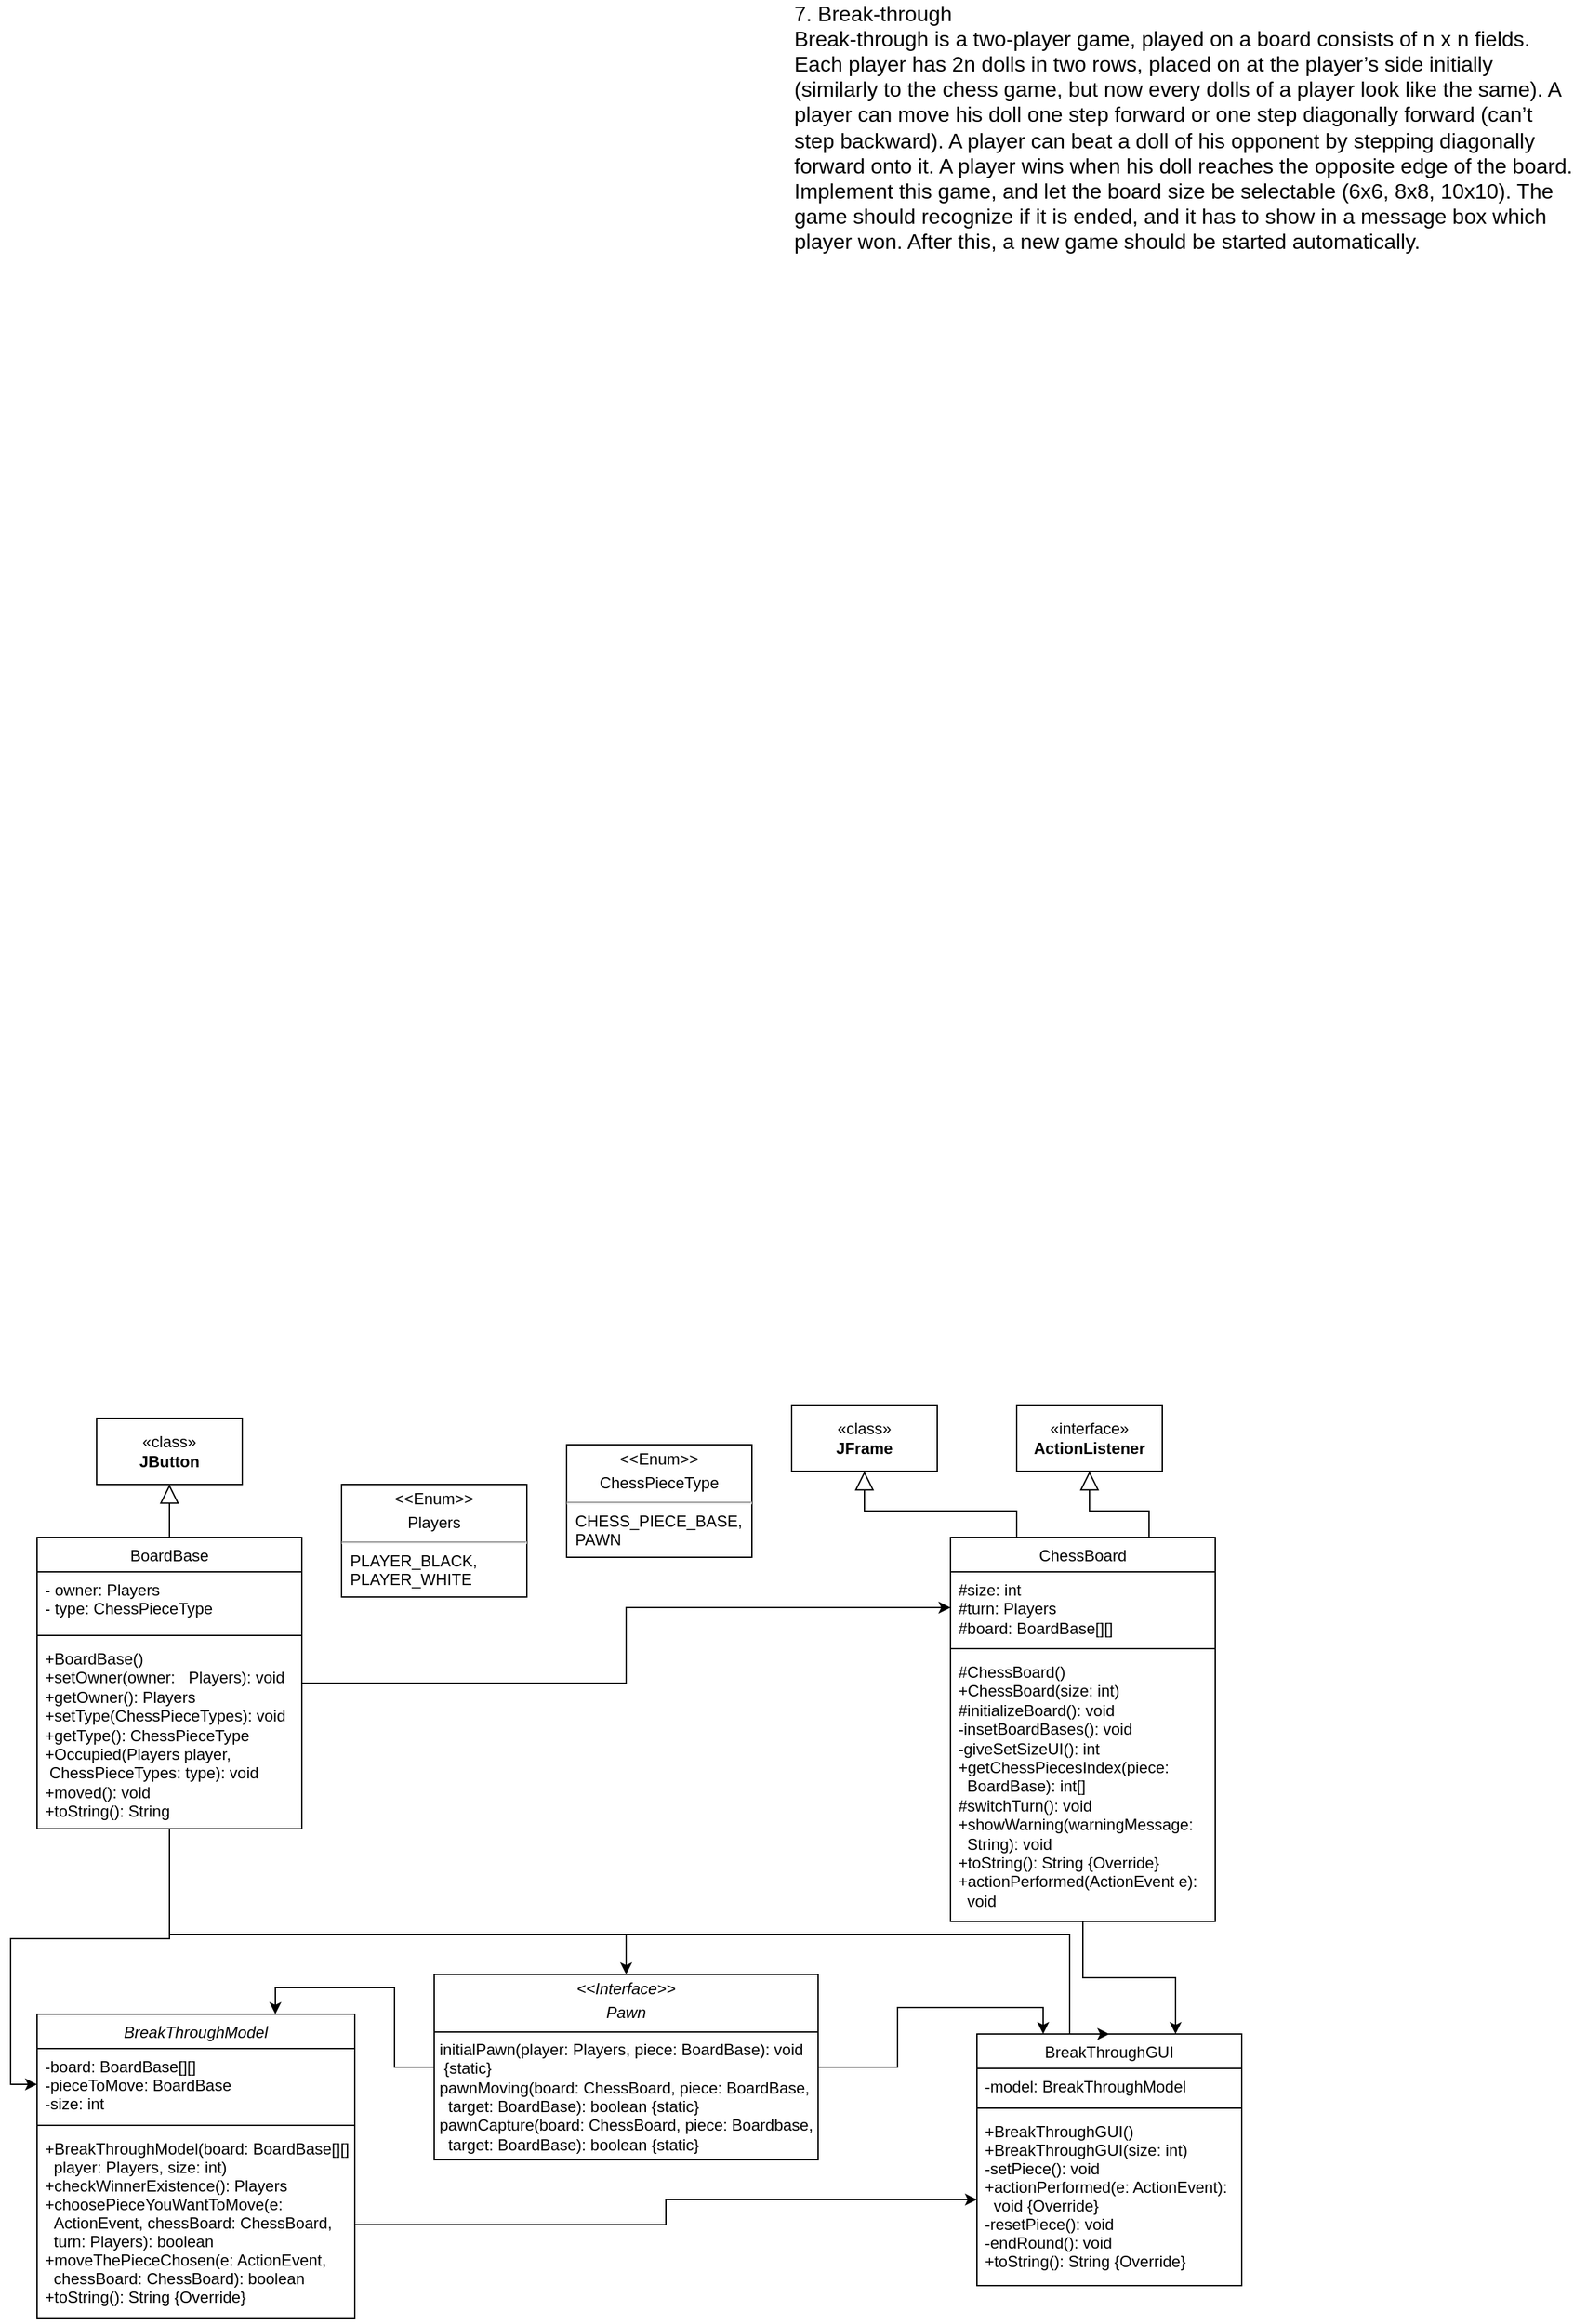<mxfile version="24.8.4">
  <diagram id="C5RBs43oDa-KdzZeNtuy" name="Page-1">
    <mxGraphModel dx="1837" dy="1873" grid="1" gridSize="10" guides="1" tooltips="1" connect="1" arrows="1" fold="1" page="1" pageScale="1" pageWidth="827" pageHeight="1169" math="0" shadow="0">
      <root>
        <mxCell id="WIyWlLk6GJQsqaUBKTNV-0" />
        <mxCell id="WIyWlLk6GJQsqaUBKTNV-1" parent="WIyWlLk6GJQsqaUBKTNV-0" />
        <mxCell id="zkfFHV4jXpPFQw0GAbJ--0" value="BreakThroughModel" style="swimlane;fontStyle=2;align=center;verticalAlign=top;childLayout=stackLayout;horizontal=1;startSize=26;horizontalStack=0;resizeParent=1;resizeLast=0;collapsible=1;marginBottom=0;rounded=0;shadow=0;strokeWidth=1;" parent="WIyWlLk6GJQsqaUBKTNV-1" vertex="1">
          <mxGeometry x="-420" y="640" width="240" height="230" as="geometry">
            <mxRectangle x="230" y="140" width="160" height="26" as="alternateBounds" />
          </mxGeometry>
        </mxCell>
        <mxCell id="zkfFHV4jXpPFQw0GAbJ--2" value="-board: BoardBase[][]&#xa;-pieceToMove: BoardBase&#xa;-size: int" style="text;align=left;verticalAlign=top;spacingLeft=4;spacingRight=4;overflow=hidden;rotatable=0;points=[[0,0.5],[1,0.5]];portConstraint=eastwest;rounded=0;shadow=0;html=0;" parent="zkfFHV4jXpPFQw0GAbJ--0" vertex="1">
          <mxGeometry y="26" width="240" height="54" as="geometry" />
        </mxCell>
        <mxCell id="zkfFHV4jXpPFQw0GAbJ--4" value="" style="line;html=1;strokeWidth=1;align=left;verticalAlign=middle;spacingTop=-1;spacingLeft=3;spacingRight=3;rotatable=0;labelPosition=right;points=[];portConstraint=eastwest;" parent="zkfFHV4jXpPFQw0GAbJ--0" vertex="1">
          <mxGeometry y="80" width="240" height="8" as="geometry" />
        </mxCell>
        <mxCell id="zkfFHV4jXpPFQw0GAbJ--5" value="+BreakThroughModel(board: BoardBase[][],&#xa;  player: Players, size: int)&#xa;+checkWinnerExistence(): Players&#xa;+choosePieceYouWantToMove(e: &#xa;  ActionEvent, chessBoard: ChessBoard, &#xa;  turn: Players): boolean&#xa;+moveThePieceChosen(e: ActionEvent, &#xa;  chessBoard: ChessBoard): boolean&#xa;+toString(): String {Override}" style="text;align=left;verticalAlign=top;spacingLeft=4;spacingRight=4;overflow=hidden;rotatable=0;points=[[0,0.5],[1,0.5]];portConstraint=eastwest;" parent="zkfFHV4jXpPFQw0GAbJ--0" vertex="1">
          <mxGeometry y="88" width="240" height="142" as="geometry" />
        </mxCell>
        <mxCell id="zkfFHV4jXpPFQw0GAbJ--6" value="BreakThroughGUI&#xa;" style="swimlane;fontStyle=0;align=center;verticalAlign=top;childLayout=stackLayout;horizontal=1;startSize=26;horizontalStack=0;resizeParent=1;resizeLast=0;collapsible=1;marginBottom=0;rounded=0;shadow=0;strokeWidth=1;" parent="WIyWlLk6GJQsqaUBKTNV-1" vertex="1">
          <mxGeometry x="290" y="655" width="200" height="190" as="geometry">
            <mxRectangle x="130" y="380" width="160" height="26" as="alternateBounds" />
          </mxGeometry>
        </mxCell>
        <mxCell id="zkfFHV4jXpPFQw0GAbJ--7" value="-model: BreakThroughModel" style="text;align=left;verticalAlign=top;spacingLeft=4;spacingRight=4;overflow=hidden;rotatable=0;points=[[0,0.5],[1,0.5]];portConstraint=eastwest;" parent="zkfFHV4jXpPFQw0GAbJ--6" vertex="1">
          <mxGeometry y="26" width="200" height="26" as="geometry" />
        </mxCell>
        <mxCell id="zkfFHV4jXpPFQw0GAbJ--9" value="" style="line;html=1;strokeWidth=1;align=left;verticalAlign=middle;spacingTop=-1;spacingLeft=3;spacingRight=3;rotatable=0;labelPosition=right;points=[];portConstraint=eastwest;" parent="zkfFHV4jXpPFQw0GAbJ--6" vertex="1">
          <mxGeometry y="52" width="200" height="8" as="geometry" />
        </mxCell>
        <mxCell id="zkfFHV4jXpPFQw0GAbJ--10" value="+BreakThroughGUI()&#xa;+BreakThroughGUI(size: int)&#xa;-setPiece(): void&#xa;+actionPerformed(e: ActionEvent):&#xa;  void {Override}&#xa;-resetPiece(): void&#xa;-endRound(): void&#xa;+toString(): String {Override}" style="text;align=left;verticalAlign=top;spacingLeft=4;spacingRight=4;overflow=hidden;rotatable=0;points=[[0,0.5],[1,0.5]];portConstraint=eastwest;fontStyle=0" parent="zkfFHV4jXpPFQw0GAbJ--6" vertex="1">
          <mxGeometry y="60" width="200" height="130" as="geometry" />
        </mxCell>
        <mxCell id="s4eu0YvvP8iLAmPZyPSh-0" value="7. Break-through &lt;br style=&quot;font-size: 16px;&quot;&gt;Break-through is a two-player game, played on a board consists of n x n fields. Each player has 2n dolls in two rows, placed on at the player’s side initially (similarly to the chess game, but now every dolls of a player look like the same). A player can move his doll one step forward or one step diagonally forward (can’t step backward). A player can beat a doll of his opponent by stepping diagonally forward onto it. A player wins when his doll reaches the opposite edge of the board. Implement this game, and let the board size be selectable (6x6, 8x8, 10x10). The game should recognize if it is ended, and it has to show in a message box which player won. After this, a new game should be started automatically." style="text;html=1;align=left;verticalAlign=middle;whiteSpace=wrap;rounded=0;fontSize=16;" parent="WIyWlLk6GJQsqaUBKTNV-1" vertex="1">
          <mxGeometry x="150" y="-880" width="590" height="190" as="geometry" />
        </mxCell>
        <mxCell id="MZ0cPTAQVPc-pal7qT2r-27" style="edgeStyle=orthogonalEdgeStyle;rounded=0;orthogonalLoop=1;jettySize=auto;html=1;entryX=0;entryY=0.5;entryDx=0;entryDy=0;" parent="WIyWlLk6GJQsqaUBKTNV-1" source="YoTlQIjp7XzJAnmP9p9i-0" target="MZ0cPTAQVPc-pal7qT2r-8" edge="1">
          <mxGeometry relative="1" as="geometry" />
        </mxCell>
        <mxCell id="MZ0cPTAQVPc-pal7qT2r-28" style="edgeStyle=orthogonalEdgeStyle;rounded=0;orthogonalLoop=1;jettySize=auto;html=1;entryX=0;entryY=0.5;entryDx=0;entryDy=0;" parent="WIyWlLk6GJQsqaUBKTNV-1" source="YoTlQIjp7XzJAnmP9p9i-0" target="zkfFHV4jXpPFQw0GAbJ--2" edge="1">
          <mxGeometry relative="1" as="geometry" />
        </mxCell>
        <mxCell id="YoTlQIjp7XzJAnmP9p9i-0" value="&lt;span style=&quot;font-weight: 400;&quot;&gt;BoardBase&lt;/span&gt;&lt;div&gt;&lt;span style=&quot;font-weight: 400;&quot;&gt;&lt;br&gt;&lt;/span&gt;&lt;/div&gt;" style="swimlane;fontStyle=1;align=center;verticalAlign=top;childLayout=stackLayout;horizontal=1;startSize=26;horizontalStack=0;resizeParent=1;resizeParentMax=0;resizeLast=0;collapsible=1;marginBottom=0;whiteSpace=wrap;html=1;" parent="WIyWlLk6GJQsqaUBKTNV-1" vertex="1">
          <mxGeometry x="-420" y="280" width="200" height="220" as="geometry" />
        </mxCell>
        <mxCell id="YoTlQIjp7XzJAnmP9p9i-1" value="- owner: Players&lt;div&gt;- type: ChessPieceType&lt;/div&gt;" style="text;strokeColor=none;fillColor=none;align=left;verticalAlign=top;spacingLeft=4;spacingRight=4;overflow=hidden;rotatable=0;points=[[0,0.5],[1,0.5]];portConstraint=eastwest;whiteSpace=wrap;html=1;" parent="YoTlQIjp7XzJAnmP9p9i-0" vertex="1">
          <mxGeometry y="26" width="200" height="44" as="geometry" />
        </mxCell>
        <mxCell id="YoTlQIjp7XzJAnmP9p9i-2" value="" style="line;strokeWidth=1;fillColor=none;align=left;verticalAlign=middle;spacingTop=-1;spacingLeft=3;spacingRight=3;rotatable=0;labelPosition=right;points=[];portConstraint=eastwest;strokeColor=inherit;" parent="YoTlQIjp7XzJAnmP9p9i-0" vertex="1">
          <mxGeometry y="70" width="200" height="8" as="geometry" />
        </mxCell>
        <mxCell id="YoTlQIjp7XzJAnmP9p9i-3" value="+BoardBase()&lt;div&gt;+setOwner(owner:&amp;nbsp; &amp;nbsp;Players):&amp;nbsp;&lt;span style=&quot;background-color: initial;&quot;&gt;void&amp;nbsp;&lt;/span&gt;&lt;/div&gt;&lt;div&gt;+getOwner(): Players&lt;/div&gt;&lt;div&gt;+setType(ChessPieceTypes):&amp;nbsp;&lt;span style=&quot;background-color: initial;&quot;&gt;void&lt;/span&gt;&lt;/div&gt;&lt;div&gt;+getType(): ChessPieceType&amp;nbsp;&lt;/div&gt;&lt;div&gt;+Occupied(Players player,&amp;nbsp; &amp;nbsp; &amp;nbsp; &amp;nbsp;ChessPieceTypes: type): void&lt;/div&gt;&lt;div&gt;+moved(): void&lt;/div&gt;&lt;div&gt;+toString(): String&lt;/div&gt;" style="text;strokeColor=none;fillColor=none;align=left;verticalAlign=top;spacingLeft=4;spacingRight=4;overflow=hidden;rotatable=0;points=[[0,0.5],[1,0.5]];portConstraint=eastwest;whiteSpace=wrap;html=1;" parent="YoTlQIjp7XzJAnmP9p9i-0" vertex="1">
          <mxGeometry y="78" width="200" height="142" as="geometry" />
        </mxCell>
        <mxCell id="MZ0cPTAQVPc-pal7qT2r-24" style="edgeStyle=orthogonalEdgeStyle;rounded=0;orthogonalLoop=1;jettySize=auto;html=1;entryX=0.75;entryY=0;entryDx=0;entryDy=0;" parent="WIyWlLk6GJQsqaUBKTNV-1" source="MZ0cPTAQVPc-pal7qT2r-1" target="zkfFHV4jXpPFQw0GAbJ--0" edge="1">
          <mxGeometry relative="1" as="geometry" />
        </mxCell>
        <mxCell id="MZ0cPTAQVPc-pal7qT2r-26" style="edgeStyle=orthogonalEdgeStyle;rounded=0;orthogonalLoop=1;jettySize=auto;html=1;entryX=0.25;entryY=0;entryDx=0;entryDy=0;" parent="WIyWlLk6GJQsqaUBKTNV-1" source="MZ0cPTAQVPc-pal7qT2r-1" target="zkfFHV4jXpPFQw0GAbJ--6" edge="1">
          <mxGeometry relative="1" as="geometry" />
        </mxCell>
        <mxCell id="MZ0cPTAQVPc-pal7qT2r-1" value="&lt;p style=&quot;margin:0px;margin-top:4px;text-align:center;&quot;&gt;&lt;i&gt;&amp;lt;&amp;lt;Interface&amp;gt;&amp;gt;&lt;/i&gt;&lt;br&gt;&lt;/p&gt;&lt;p style=&quot;margin:0px;margin-top:4px;text-align:center;&quot;&gt;&lt;i style=&quot;&quot;&gt;Pawn&lt;/i&gt;&lt;/p&gt;&lt;hr size=&quot;1&quot; style=&quot;border-style:solid;&quot;&gt;&lt;p style=&quot;margin:0px;margin-left:4px;&quot;&gt;initialPawn(player: Players, piece: BoardBase): void&amp;nbsp; &amp;nbsp; &amp;nbsp;{static}&lt;br&gt;pawnMoving(board: ChessBoard, piece: BoardBase,&amp;nbsp; &amp;nbsp; target: BoardBase): boolean {static}&lt;/p&gt;&lt;p style=&quot;margin:0px;margin-left:4px;&quot;&gt;pawnCapture(board: ChessBoard, piece: Boardbase,&amp;nbsp; &amp;nbsp; target: BoardBase): boolean {static}&lt;/p&gt;" style="verticalAlign=top;align=left;overflow=fill;html=1;whiteSpace=wrap;" parent="WIyWlLk6GJQsqaUBKTNV-1" vertex="1">
          <mxGeometry x="-120" y="610" width="290" height="140" as="geometry" />
        </mxCell>
        <mxCell id="MZ0cPTAQVPc-pal7qT2r-2" value="&lt;p style=&quot;margin:0px;margin-top:4px;text-align:center;&quot;&gt;&amp;lt;&amp;lt;Enum&amp;gt;&amp;gt;&lt;/p&gt;&lt;p style=&quot;margin:0px;margin-top:4px;text-align:center;&quot;&gt;Players&lt;/p&gt;&lt;hr&gt;&amp;nbsp; PLAYER_BLACK,&lt;div&gt;&amp;nbsp; PLAYER_WHITE&lt;br&gt;&lt;div&gt;&lt;br&gt;&lt;/div&gt;&lt;div&gt;&lt;br&gt;&lt;/div&gt;&lt;/div&gt;" style="verticalAlign=top;align=left;overflow=fill;html=1;whiteSpace=wrap;" parent="WIyWlLk6GJQsqaUBKTNV-1" vertex="1">
          <mxGeometry x="-190" y="240" width="140" height="85" as="geometry" />
        </mxCell>
        <mxCell id="MZ0cPTAQVPc-pal7qT2r-3" value="&lt;p style=&quot;margin:0px;margin-top:4px;text-align:center;&quot;&gt;&amp;lt;&amp;lt;Enum&amp;gt;&amp;gt;&lt;/p&gt;&lt;p style=&quot;margin:0px;margin-top:4px;text-align:center;&quot;&gt;ChessPieceType&lt;/p&gt;&lt;hr&gt;&amp;nbsp; CHESS_PIECE_BASE,&lt;div&gt;&amp;nbsp; PAWN&lt;br&gt;&lt;div&gt;&lt;br&gt;&lt;/div&gt;&lt;div&gt;&lt;br&gt;&lt;/div&gt;&lt;/div&gt;" style="verticalAlign=top;align=left;overflow=fill;html=1;whiteSpace=wrap;" parent="WIyWlLk6GJQsqaUBKTNV-1" vertex="1">
          <mxGeometry x="-20" y="210" width="140" height="85" as="geometry" />
        </mxCell>
        <mxCell id="MZ0cPTAQVPc-pal7qT2r-22" style="edgeStyle=orthogonalEdgeStyle;rounded=0;orthogonalLoop=1;jettySize=auto;html=1;entryX=0.75;entryY=0;entryDx=0;entryDy=0;startSize=12;endArrow=none;endFill=0;startArrow=block;startFill=0;" parent="WIyWlLk6GJQsqaUBKTNV-1" source="MZ0cPTAQVPc-pal7qT2r-4" target="MZ0cPTAQVPc-pal7qT2r-7" edge="1">
          <mxGeometry relative="1" as="geometry" />
        </mxCell>
        <mxCell id="MZ0cPTAQVPc-pal7qT2r-4" value="«interface»&lt;br&gt;&lt;b&gt;ActionListener&lt;/b&gt;" style="html=1;whiteSpace=wrap;" parent="WIyWlLk6GJQsqaUBKTNV-1" vertex="1">
          <mxGeometry x="320" y="180" width="110" height="50" as="geometry" />
        </mxCell>
        <mxCell id="MZ0cPTAQVPc-pal7qT2r-21" style="edgeStyle=orthogonalEdgeStyle;rounded=0;orthogonalLoop=1;jettySize=auto;html=1;exitX=0.5;exitY=1;exitDx=0;exitDy=0;entryX=0.25;entryY=0;entryDx=0;entryDy=0;endArrow=none;endFill=0;startArrow=block;startFill=0;endSize=6;startSize=12;" parent="WIyWlLk6GJQsqaUBKTNV-1" source="MZ0cPTAQVPc-pal7qT2r-5" target="MZ0cPTAQVPc-pal7qT2r-7" edge="1">
          <mxGeometry relative="1" as="geometry" />
        </mxCell>
        <mxCell id="MZ0cPTAQVPc-pal7qT2r-5" value="«class»&lt;br&gt;&lt;b&gt;JFrame&lt;/b&gt;" style="html=1;whiteSpace=wrap;" parent="WIyWlLk6GJQsqaUBKTNV-1" vertex="1">
          <mxGeometry x="150" y="180" width="110" height="50" as="geometry" />
        </mxCell>
        <mxCell id="MZ0cPTAQVPc-pal7qT2r-23" style="edgeStyle=orthogonalEdgeStyle;rounded=0;orthogonalLoop=1;jettySize=auto;html=1;entryX=0.5;entryY=0;entryDx=0;entryDy=0;endArrow=none;endFill=0;startArrow=block;startFill=0;startSize=12;" parent="WIyWlLk6GJQsqaUBKTNV-1" source="MZ0cPTAQVPc-pal7qT2r-6" target="YoTlQIjp7XzJAnmP9p9i-0" edge="1">
          <mxGeometry relative="1" as="geometry" />
        </mxCell>
        <mxCell id="MZ0cPTAQVPc-pal7qT2r-6" value="«class»&lt;br&gt;&lt;b&gt;JButton&lt;/b&gt;" style="html=1;whiteSpace=wrap;" parent="WIyWlLk6GJQsqaUBKTNV-1" vertex="1">
          <mxGeometry x="-375" y="190" width="110" height="50" as="geometry" />
        </mxCell>
        <mxCell id="gSDuyBo3VVmWT3xvSStU-1" style="edgeStyle=orthogonalEdgeStyle;rounded=0;orthogonalLoop=1;jettySize=auto;html=1;entryX=0.75;entryY=0;entryDx=0;entryDy=0;" edge="1" parent="WIyWlLk6GJQsqaUBKTNV-1" source="MZ0cPTAQVPc-pal7qT2r-7" target="zkfFHV4jXpPFQw0GAbJ--6">
          <mxGeometry relative="1" as="geometry" />
        </mxCell>
        <mxCell id="MZ0cPTAQVPc-pal7qT2r-7" value="&lt;span style=&quot;font-weight: normal;&quot;&gt;ChessBoard&lt;/span&gt;" style="swimlane;fontStyle=1;align=center;verticalAlign=top;childLayout=stackLayout;horizontal=1;startSize=26;horizontalStack=0;resizeParent=1;resizeParentMax=0;resizeLast=0;collapsible=1;marginBottom=0;whiteSpace=wrap;html=1;" parent="WIyWlLk6GJQsqaUBKTNV-1" vertex="1">
          <mxGeometry x="270" y="280" width="200" height="290" as="geometry" />
        </mxCell>
        <mxCell id="MZ0cPTAQVPc-pal7qT2r-8" value="#size: int&lt;div&gt;#turn: Players&lt;/div&gt;&lt;div&gt;#board: BoardBase[][]&lt;/div&gt;" style="text;strokeColor=none;fillColor=none;align=left;verticalAlign=top;spacingLeft=4;spacingRight=4;overflow=hidden;rotatable=0;points=[[0,0.5],[1,0.5]];portConstraint=eastwest;whiteSpace=wrap;html=1;" parent="MZ0cPTAQVPc-pal7qT2r-7" vertex="1">
          <mxGeometry y="26" width="200" height="54" as="geometry" />
        </mxCell>
        <mxCell id="MZ0cPTAQVPc-pal7qT2r-9" value="" style="line;strokeWidth=1;fillColor=none;align=left;verticalAlign=middle;spacingTop=-1;spacingLeft=3;spacingRight=3;rotatable=0;labelPosition=right;points=[];portConstraint=eastwest;strokeColor=inherit;" parent="MZ0cPTAQVPc-pal7qT2r-7" vertex="1">
          <mxGeometry y="80" width="200" height="8" as="geometry" />
        </mxCell>
        <mxCell id="MZ0cPTAQVPc-pal7qT2r-10" value="#ChessBoard()&lt;div&gt;+ChessBoard(size: int)&lt;br&gt;&lt;div&gt;#initializeBoard(): void&lt;/div&gt;&lt;div&gt;-insetBoardBases(): void&lt;/div&gt;&lt;div&gt;-giveSetSizeUI(): int&lt;/div&gt;&lt;/div&gt;&lt;div&gt;+getChessPiecesIndex(piece:&lt;/div&gt;&lt;div&gt;&amp;nbsp; BoardBase): int[]&lt;/div&gt;&lt;div&gt;#switchTurn(): void&lt;/div&gt;&lt;div&gt;+showWarning(warningMessage:&amp;nbsp; &amp;nbsp; &amp;nbsp; String): void&lt;/div&gt;&lt;div&gt;+toString(): String {Override}&lt;/div&gt;&lt;div&gt;+actionPerformed(ActionEvent e):&lt;/div&gt;&lt;div&gt;&amp;nbsp; void&lt;/div&gt;" style="text;strokeColor=none;fillColor=none;align=left;verticalAlign=top;spacingLeft=4;spacingRight=4;overflow=hidden;rotatable=0;points=[[0,0.5],[1,0.5]];portConstraint=eastwest;whiteSpace=wrap;html=1;" parent="MZ0cPTAQVPc-pal7qT2r-7" vertex="1">
          <mxGeometry y="88" width="200" height="202" as="geometry" />
        </mxCell>
        <mxCell id="gSDuyBo3VVmWT3xvSStU-2" style="edgeStyle=orthogonalEdgeStyle;rounded=0;orthogonalLoop=1;jettySize=auto;html=1;entryX=0;entryY=0.5;entryDx=0;entryDy=0;" edge="1" parent="WIyWlLk6GJQsqaUBKTNV-1" source="zkfFHV4jXpPFQw0GAbJ--5" target="zkfFHV4jXpPFQw0GAbJ--10">
          <mxGeometry relative="1" as="geometry" />
        </mxCell>
        <mxCell id="gSDuyBo3VVmWT3xvSStU-3" style="edgeStyle=orthogonalEdgeStyle;rounded=0;orthogonalLoop=1;jettySize=auto;html=1;entryX=0.5;entryY=0;entryDx=0;entryDy=0;" edge="1" parent="WIyWlLk6GJQsqaUBKTNV-1" source="YoTlQIjp7XzJAnmP9p9i-3" target="zkfFHV4jXpPFQw0GAbJ--6">
          <mxGeometry relative="1" as="geometry">
            <Array as="points">
              <mxPoint x="-320" y="580" />
              <mxPoint x="360" y="580" />
              <mxPoint x="360" y="655" />
            </Array>
          </mxGeometry>
        </mxCell>
        <mxCell id="gSDuyBo3VVmWT3xvSStU-4" style="edgeStyle=orthogonalEdgeStyle;rounded=0;orthogonalLoop=1;jettySize=auto;html=1;entryX=0.5;entryY=0;entryDx=0;entryDy=0;" edge="1" parent="WIyWlLk6GJQsqaUBKTNV-1" source="YoTlQIjp7XzJAnmP9p9i-3" target="MZ0cPTAQVPc-pal7qT2r-1">
          <mxGeometry relative="1" as="geometry">
            <Array as="points">
              <mxPoint x="-320" y="580" />
              <mxPoint x="25" y="580" />
            </Array>
          </mxGeometry>
        </mxCell>
      </root>
    </mxGraphModel>
  </diagram>
</mxfile>
